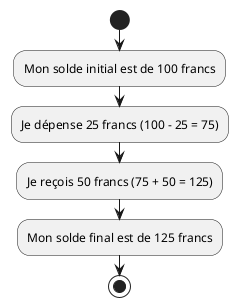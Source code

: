 @startuml
start
:Mon solde initial est de 100 francs;
:Je dépense 25 francs (100 - 25 = 75);
:Je reçois 50 francs (75 + 50 = 125);
:Mon solde final est de 125 francs;
stop
@enduml
